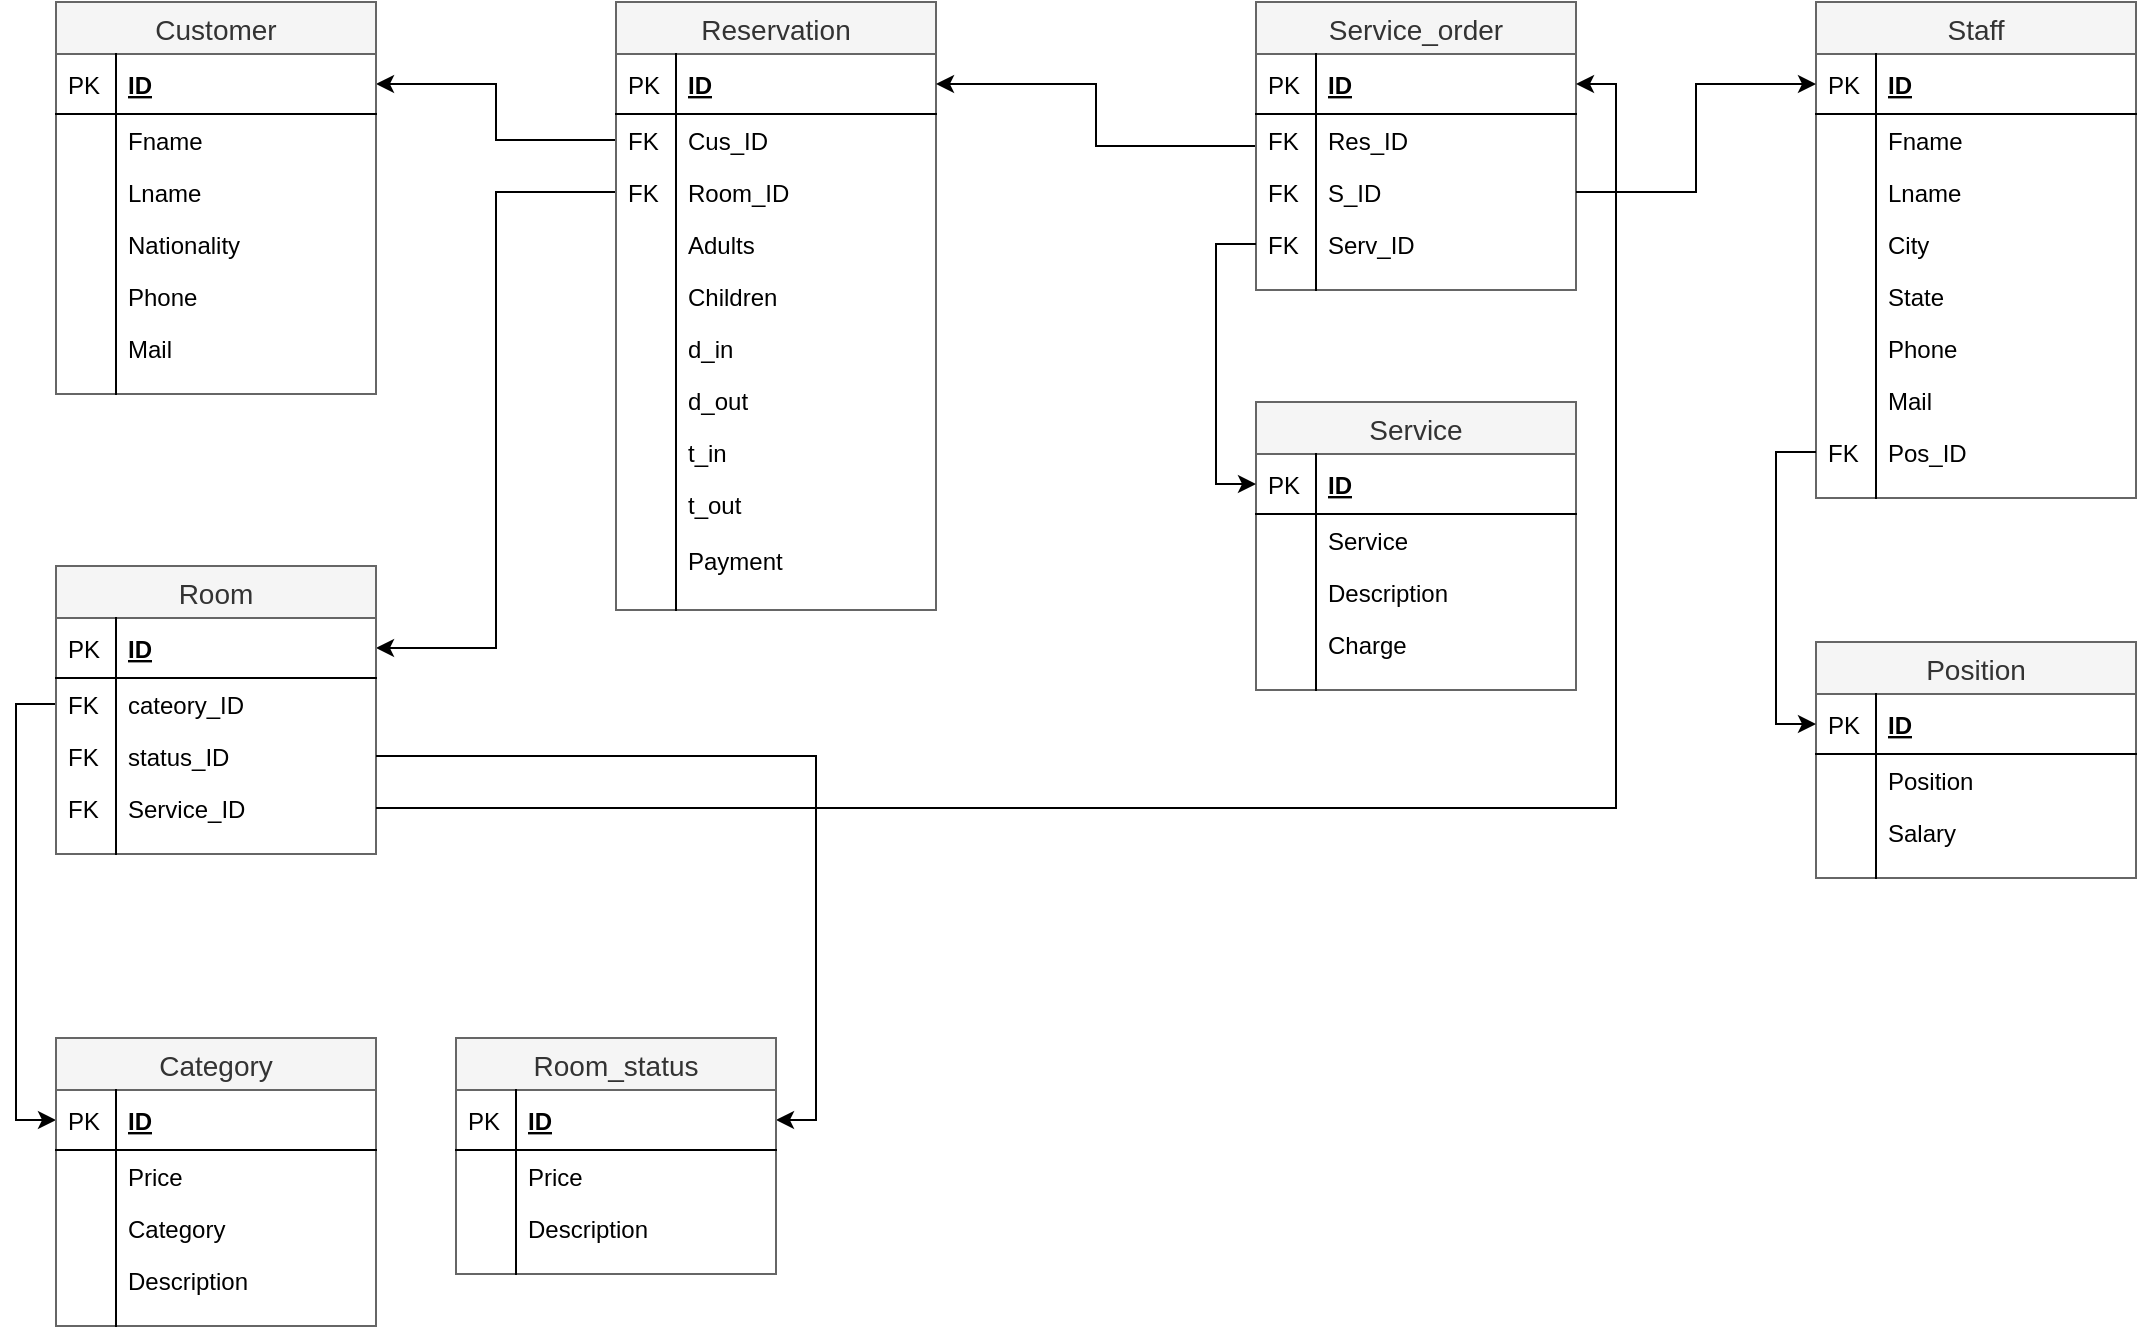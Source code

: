 <mxfile version="13.1.1" type="device"><diagram id="C5RBs43oDa-KdzZeNtuy" name="Page-1"><mxGraphModel dx="2249" dy="1880" grid="1" gridSize="10" guides="1" tooltips="1" connect="1" arrows="1" fold="1" page="1" pageScale="1" pageWidth="827" pageHeight="1169" math="0" shadow="0"><root><mxCell id="WIyWlLk6GJQsqaUBKTNV-0"/><mxCell id="WIyWlLk6GJQsqaUBKTNV-1" parent="WIyWlLk6GJQsqaUBKTNV-0"/><mxCell id="qfpnXEcdUoAk7aA_FA9--128" style="edgeStyle=orthogonalEdgeStyle;rounded=0;orthogonalLoop=1;jettySize=auto;html=1;entryX=1;entryY=0.5;entryDx=0;entryDy=0;" edge="1" parent="WIyWlLk6GJQsqaUBKTNV-1" source="qfpnXEcdUoAk7aA_FA9--126" target="qfpnXEcdUoAk7aA_FA9--5"><mxGeometry relative="1" as="geometry"/></mxCell><mxCell id="qfpnXEcdUoAk7aA_FA9--131" style="edgeStyle=orthogonalEdgeStyle;rounded=0;orthogonalLoop=1;jettySize=auto;html=1;exitX=0;exitY=0.5;exitDx=0;exitDy=0;" edge="1" parent="WIyWlLk6GJQsqaUBKTNV-1" source="qfpnXEcdUoAk7aA_FA9--129" target="qfpnXEcdUoAk7aA_FA9--41"><mxGeometry relative="1" as="geometry"/></mxCell><mxCell id="qfpnXEcdUoAk7aA_FA9--132" style="edgeStyle=orthogonalEdgeStyle;rounded=0;orthogonalLoop=1;jettySize=auto;html=1;exitX=0;exitY=0.5;exitDx=0;exitDy=0;entryX=0;entryY=0.5;entryDx=0;entryDy=0;" edge="1" parent="WIyWlLk6GJQsqaUBKTNV-1" source="qfpnXEcdUoAk7aA_FA9--43" target="qfpnXEcdUoAk7aA_FA9--63"><mxGeometry relative="1" as="geometry"/></mxCell><mxCell id="qfpnXEcdUoAk7aA_FA9--40" value="Room" style="swimlane;fontStyle=0;childLayout=stackLayout;horizontal=1;startSize=26;horizontalStack=0;resizeParent=1;resizeParentMax=0;resizeLast=0;collapsible=1;marginBottom=0;align=center;fontSize=14;fillColor=#f5f5f5;strokeColor=#666666;fontColor=#333333;" vertex="1" parent="WIyWlLk6GJQsqaUBKTNV-1"><mxGeometry x="-800" y="-678" width="160" height="144" as="geometry"/></mxCell><mxCell id="qfpnXEcdUoAk7aA_FA9--41" value="ID" style="shape=partialRectangle;top=0;left=0;right=0;bottom=1;align=left;verticalAlign=middle;fillColor=none;spacingLeft=34;spacingRight=4;overflow=hidden;rotatable=0;points=[[0,0.5],[1,0.5]];portConstraint=eastwest;dropTarget=0;fontStyle=5;fontSize=12;" vertex="1" parent="qfpnXEcdUoAk7aA_FA9--40"><mxGeometry y="26" width="160" height="30" as="geometry"/></mxCell><mxCell id="qfpnXEcdUoAk7aA_FA9--42" value="PK" style="shape=partialRectangle;top=0;left=0;bottom=0;fillColor=none;align=left;verticalAlign=middle;spacingLeft=4;spacingRight=4;overflow=hidden;rotatable=0;points=[];portConstraint=eastwest;part=1;fontSize=12;" vertex="1" connectable="0" parent="qfpnXEcdUoAk7aA_FA9--41"><mxGeometry width="30" height="30" as="geometry"/></mxCell><mxCell id="qfpnXEcdUoAk7aA_FA9--43" value="cateory_ID" style="shape=partialRectangle;top=0;left=0;right=0;bottom=0;align=left;verticalAlign=top;fillColor=none;spacingLeft=34;spacingRight=4;overflow=hidden;rotatable=0;points=[[0,0.5],[1,0.5]];portConstraint=eastwest;dropTarget=0;fontSize=12;" vertex="1" parent="qfpnXEcdUoAk7aA_FA9--40"><mxGeometry y="56" width="160" height="26" as="geometry"/></mxCell><mxCell id="qfpnXEcdUoAk7aA_FA9--44" value="FK" style="shape=partialRectangle;top=0;left=0;bottom=0;fillColor=none;align=left;verticalAlign=top;spacingLeft=4;spacingRight=4;overflow=hidden;rotatable=0;points=[];portConstraint=eastwest;part=1;fontSize=12;" vertex="1" connectable="0" parent="qfpnXEcdUoAk7aA_FA9--43"><mxGeometry width="30" height="26" as="geometry"/></mxCell><mxCell id="qfpnXEcdUoAk7aA_FA9--45" value="status_ID" style="shape=partialRectangle;top=0;left=0;right=0;bottom=0;align=left;verticalAlign=top;fillColor=none;spacingLeft=34;spacingRight=4;overflow=hidden;rotatable=0;points=[[0,0.5],[1,0.5]];portConstraint=eastwest;dropTarget=0;fontSize=12;" vertex="1" parent="qfpnXEcdUoAk7aA_FA9--40"><mxGeometry y="82" width="160" height="26" as="geometry"/></mxCell><mxCell id="qfpnXEcdUoAk7aA_FA9--46" value="FK" style="shape=partialRectangle;top=0;left=0;bottom=0;fillColor=none;align=left;verticalAlign=top;spacingLeft=4;spacingRight=4;overflow=hidden;rotatable=0;points=[];portConstraint=eastwest;part=1;fontSize=12;" vertex="1" connectable="0" parent="qfpnXEcdUoAk7aA_FA9--45"><mxGeometry width="30" height="26" as="geometry"/></mxCell><mxCell id="qfpnXEcdUoAk7aA_FA9--134" value="Service_ID" style="shape=partialRectangle;top=0;left=0;right=0;bottom=0;align=left;verticalAlign=top;fillColor=none;spacingLeft=34;spacingRight=4;overflow=hidden;rotatable=0;points=[[0,0.5],[1,0.5]];portConstraint=eastwest;dropTarget=0;fontSize=12;" vertex="1" parent="qfpnXEcdUoAk7aA_FA9--40"><mxGeometry y="108" width="160" height="26" as="geometry"/></mxCell><mxCell id="qfpnXEcdUoAk7aA_FA9--135" value="FK" style="shape=partialRectangle;top=0;left=0;bottom=0;fillColor=none;align=left;verticalAlign=top;spacingLeft=4;spacingRight=4;overflow=hidden;rotatable=0;points=[];portConstraint=eastwest;part=1;fontSize=12;" vertex="1" connectable="0" parent="qfpnXEcdUoAk7aA_FA9--134"><mxGeometry width="30" height="26" as="geometry"/></mxCell><mxCell id="qfpnXEcdUoAk7aA_FA9--49" value="" style="shape=partialRectangle;top=0;left=0;right=0;bottom=0;align=left;verticalAlign=top;fillColor=none;spacingLeft=34;spacingRight=4;overflow=hidden;rotatable=0;points=[[0,0.5],[1,0.5]];portConstraint=eastwest;dropTarget=0;fontSize=12;" vertex="1" parent="qfpnXEcdUoAk7aA_FA9--40"><mxGeometry y="134" width="160" height="10" as="geometry"/></mxCell><mxCell id="qfpnXEcdUoAk7aA_FA9--50" value="" style="shape=partialRectangle;top=0;left=0;bottom=0;fillColor=none;align=left;verticalAlign=top;spacingLeft=4;spacingRight=4;overflow=hidden;rotatable=0;points=[];portConstraint=eastwest;part=1;fontSize=12;" vertex="1" connectable="0" parent="qfpnXEcdUoAk7aA_FA9--49"><mxGeometry width="30" height="10" as="geometry"/></mxCell><mxCell id="qfpnXEcdUoAk7aA_FA9--133" style="edgeStyle=orthogonalEdgeStyle;rounded=0;orthogonalLoop=1;jettySize=auto;html=1;exitX=1;exitY=0.5;exitDx=0;exitDy=0;entryX=1;entryY=0.5;entryDx=0;entryDy=0;" edge="1" parent="WIyWlLk6GJQsqaUBKTNV-1" source="qfpnXEcdUoAk7aA_FA9--45" target="qfpnXEcdUoAk7aA_FA9--52"><mxGeometry relative="1" as="geometry"/></mxCell><mxCell id="qfpnXEcdUoAk7aA_FA9--19" value="Reservation" style="swimlane;fontStyle=0;childLayout=stackLayout;horizontal=1;startSize=26;horizontalStack=0;resizeParent=1;resizeParentMax=0;resizeLast=0;collapsible=1;marginBottom=0;align=center;fontSize=14;fillColor=#f5f5f5;strokeColor=#666666;fontColor=#333333;" vertex="1" parent="WIyWlLk6GJQsqaUBKTNV-1"><mxGeometry x="-520" y="-960" width="160" height="304" as="geometry"/></mxCell><mxCell id="qfpnXEcdUoAk7aA_FA9--20" value="ID" style="shape=partialRectangle;top=0;left=0;right=0;bottom=1;align=left;verticalAlign=middle;fillColor=none;spacingLeft=34;spacingRight=4;overflow=hidden;rotatable=0;points=[[0,0.5],[1,0.5]];portConstraint=eastwest;dropTarget=0;fontStyle=5;fontSize=12;" vertex="1" parent="qfpnXEcdUoAk7aA_FA9--19"><mxGeometry y="26" width="160" height="30" as="geometry"/></mxCell><mxCell id="qfpnXEcdUoAk7aA_FA9--21" value="PK" style="shape=partialRectangle;top=0;left=0;bottom=0;fillColor=none;align=left;verticalAlign=middle;spacingLeft=4;spacingRight=4;overflow=hidden;rotatable=0;points=[];portConstraint=eastwest;part=1;fontSize=12;" vertex="1" connectable="0" parent="qfpnXEcdUoAk7aA_FA9--20"><mxGeometry width="30" height="30" as="geometry"/></mxCell><mxCell id="qfpnXEcdUoAk7aA_FA9--126" value="Cus_ID" style="shape=partialRectangle;top=0;left=0;right=0;bottom=0;align=left;verticalAlign=top;fillColor=none;spacingLeft=34;spacingRight=4;overflow=hidden;rotatable=0;points=[[0,0.5],[1,0.5]];portConstraint=eastwest;dropTarget=0;fontSize=12;" vertex="1" parent="qfpnXEcdUoAk7aA_FA9--19"><mxGeometry y="56" width="160" height="26" as="geometry"/></mxCell><mxCell id="qfpnXEcdUoAk7aA_FA9--127" value="FK" style="shape=partialRectangle;top=0;left=0;bottom=0;fillColor=none;align=left;verticalAlign=top;spacingLeft=4;spacingRight=4;overflow=hidden;rotatable=0;points=[];portConstraint=eastwest;part=1;fontSize=12;" vertex="1" connectable="0" parent="qfpnXEcdUoAk7aA_FA9--126"><mxGeometry width="30" height="26" as="geometry"/></mxCell><mxCell id="qfpnXEcdUoAk7aA_FA9--129" value="Room_ID" style="shape=partialRectangle;top=0;left=0;right=0;bottom=0;align=left;verticalAlign=top;fillColor=none;spacingLeft=34;spacingRight=4;overflow=hidden;rotatable=0;points=[[0,0.5],[1,0.5]];portConstraint=eastwest;dropTarget=0;fontSize=12;" vertex="1" parent="qfpnXEcdUoAk7aA_FA9--19"><mxGeometry y="82" width="160" height="26" as="geometry"/></mxCell><mxCell id="qfpnXEcdUoAk7aA_FA9--130" value="FK" style="shape=partialRectangle;top=0;left=0;bottom=0;fillColor=none;align=left;verticalAlign=top;spacingLeft=4;spacingRight=4;overflow=hidden;rotatable=0;points=[];portConstraint=eastwest;part=1;fontSize=12;" vertex="1" connectable="0" parent="qfpnXEcdUoAk7aA_FA9--129"><mxGeometry width="30" height="26" as="geometry"/></mxCell><mxCell id="qfpnXEcdUoAk7aA_FA9--24" value="Adults" style="shape=partialRectangle;top=0;left=0;right=0;bottom=0;align=left;verticalAlign=top;fillColor=none;spacingLeft=34;spacingRight=4;overflow=hidden;rotatable=0;points=[[0,0.5],[1,0.5]];portConstraint=eastwest;dropTarget=0;fontSize=12;" vertex="1" parent="qfpnXEcdUoAk7aA_FA9--19"><mxGeometry y="108" width="160" height="26" as="geometry"/></mxCell><mxCell id="qfpnXEcdUoAk7aA_FA9--25" value="" style="shape=partialRectangle;top=0;left=0;bottom=0;fillColor=none;align=left;verticalAlign=top;spacingLeft=4;spacingRight=4;overflow=hidden;rotatable=0;points=[];portConstraint=eastwest;part=1;fontSize=12;" vertex="1" connectable="0" parent="qfpnXEcdUoAk7aA_FA9--24"><mxGeometry width="30" height="26" as="geometry"/></mxCell><mxCell id="qfpnXEcdUoAk7aA_FA9--26" value="Children" style="shape=partialRectangle;top=0;left=0;right=0;bottom=0;align=left;verticalAlign=top;fillColor=none;spacingLeft=34;spacingRight=4;overflow=hidden;rotatable=0;points=[[0,0.5],[1,0.5]];portConstraint=eastwest;dropTarget=0;fontSize=12;" vertex="1" parent="qfpnXEcdUoAk7aA_FA9--19"><mxGeometry y="134" width="160" height="26" as="geometry"/></mxCell><mxCell id="qfpnXEcdUoAk7aA_FA9--27" value="" style="shape=partialRectangle;top=0;left=0;bottom=0;fillColor=none;align=left;verticalAlign=top;spacingLeft=4;spacingRight=4;overflow=hidden;rotatable=0;points=[];portConstraint=eastwest;part=1;fontSize=12;" vertex="1" connectable="0" parent="qfpnXEcdUoAk7aA_FA9--26"><mxGeometry width="30" height="26" as="geometry"/></mxCell><mxCell id="qfpnXEcdUoAk7aA_FA9--30" value="d_in" style="shape=partialRectangle;top=0;left=0;right=0;bottom=0;align=left;verticalAlign=top;fillColor=none;spacingLeft=34;spacingRight=4;overflow=hidden;rotatable=0;points=[[0,0.5],[1,0.5]];portConstraint=eastwest;dropTarget=0;fontSize=12;" vertex="1" parent="qfpnXEcdUoAk7aA_FA9--19"><mxGeometry y="160" width="160" height="26" as="geometry"/></mxCell><mxCell id="qfpnXEcdUoAk7aA_FA9--31" value="" style="shape=partialRectangle;top=0;left=0;bottom=0;fillColor=none;align=left;verticalAlign=top;spacingLeft=4;spacingRight=4;overflow=hidden;rotatable=0;points=[];portConstraint=eastwest;part=1;fontSize=12;" vertex="1" connectable="0" parent="qfpnXEcdUoAk7aA_FA9--30"><mxGeometry width="30" height="26" as="geometry"/></mxCell><mxCell id="qfpnXEcdUoAk7aA_FA9--32" value="d_out" style="shape=partialRectangle;top=0;left=0;right=0;bottom=0;align=left;verticalAlign=top;fillColor=none;spacingLeft=34;spacingRight=4;overflow=hidden;rotatable=0;points=[[0,0.5],[1,0.5]];portConstraint=eastwest;dropTarget=0;fontSize=12;" vertex="1" parent="qfpnXEcdUoAk7aA_FA9--19"><mxGeometry y="186" width="160" height="26" as="geometry"/></mxCell><mxCell id="qfpnXEcdUoAk7aA_FA9--33" value="" style="shape=partialRectangle;top=0;left=0;bottom=0;fillColor=none;align=left;verticalAlign=top;spacingLeft=4;spacingRight=4;overflow=hidden;rotatable=0;points=[];portConstraint=eastwest;part=1;fontSize=12;" vertex="1" connectable="0" parent="qfpnXEcdUoAk7aA_FA9--32"><mxGeometry width="30" height="26" as="geometry"/></mxCell><mxCell id="qfpnXEcdUoAk7aA_FA9--34" value="t_in" style="shape=partialRectangle;top=0;left=0;right=0;bottom=0;align=left;verticalAlign=top;fillColor=none;spacingLeft=34;spacingRight=4;overflow=hidden;rotatable=0;points=[[0,0.5],[1,0.5]];portConstraint=eastwest;dropTarget=0;fontSize=12;" vertex="1" parent="qfpnXEcdUoAk7aA_FA9--19"><mxGeometry y="212" width="160" height="26" as="geometry"/></mxCell><mxCell id="qfpnXEcdUoAk7aA_FA9--35" value="" style="shape=partialRectangle;top=0;left=0;bottom=0;fillColor=none;align=left;verticalAlign=top;spacingLeft=4;spacingRight=4;overflow=hidden;rotatable=0;points=[];portConstraint=eastwest;part=1;fontSize=12;" vertex="1" connectable="0" parent="qfpnXEcdUoAk7aA_FA9--34"><mxGeometry width="30" height="26" as="geometry"/></mxCell><mxCell id="qfpnXEcdUoAk7aA_FA9--36" value="t_out" style="shape=partialRectangle;top=0;left=0;right=0;bottom=0;align=left;verticalAlign=top;fillColor=none;spacingLeft=34;spacingRight=4;overflow=hidden;rotatable=0;points=[[0,0.5],[1,0.5]];portConstraint=eastwest;dropTarget=0;fontSize=12;" vertex="1" parent="qfpnXEcdUoAk7aA_FA9--19"><mxGeometry y="238" width="160" height="28" as="geometry"/></mxCell><mxCell id="qfpnXEcdUoAk7aA_FA9--37" value="" style="shape=partialRectangle;top=0;left=0;bottom=0;fillColor=none;align=left;verticalAlign=top;spacingLeft=4;spacingRight=4;overflow=hidden;rotatable=0;points=[];portConstraint=eastwest;part=1;fontSize=12;" vertex="1" connectable="0" parent="qfpnXEcdUoAk7aA_FA9--36"><mxGeometry width="30" height="28" as="geometry"/></mxCell><mxCell id="qfpnXEcdUoAk7aA_FA9--38" value="Payment" style="shape=partialRectangle;top=0;left=0;right=0;bottom=0;align=left;verticalAlign=top;fillColor=none;spacingLeft=34;spacingRight=4;overflow=hidden;rotatable=0;points=[[0,0.5],[1,0.5]];portConstraint=eastwest;dropTarget=0;fontSize=12;" vertex="1" parent="qfpnXEcdUoAk7aA_FA9--19"><mxGeometry y="266" width="160" height="28" as="geometry"/></mxCell><mxCell id="qfpnXEcdUoAk7aA_FA9--39" value="" style="shape=partialRectangle;top=0;left=0;bottom=0;fillColor=none;align=left;verticalAlign=top;spacingLeft=4;spacingRight=4;overflow=hidden;rotatable=0;points=[];portConstraint=eastwest;part=1;fontSize=12;" vertex="1" connectable="0" parent="qfpnXEcdUoAk7aA_FA9--38"><mxGeometry width="30" height="28" as="geometry"/></mxCell><mxCell id="qfpnXEcdUoAk7aA_FA9--28" value="" style="shape=partialRectangle;top=0;left=0;right=0;bottom=0;align=left;verticalAlign=top;fillColor=none;spacingLeft=34;spacingRight=4;overflow=hidden;rotatable=0;points=[[0,0.5],[1,0.5]];portConstraint=eastwest;dropTarget=0;fontSize=12;" vertex="1" parent="qfpnXEcdUoAk7aA_FA9--19"><mxGeometry y="294" width="160" height="10" as="geometry"/></mxCell><mxCell id="qfpnXEcdUoAk7aA_FA9--29" value="" style="shape=partialRectangle;top=0;left=0;bottom=0;fillColor=none;align=left;verticalAlign=top;spacingLeft=4;spacingRight=4;overflow=hidden;rotatable=0;points=[];portConstraint=eastwest;part=1;fontSize=12;" vertex="1" connectable="0" parent="qfpnXEcdUoAk7aA_FA9--28"><mxGeometry width="30" height="10" as="geometry"/></mxCell><mxCell id="qfpnXEcdUoAk7aA_FA9--4" value="Customer" style="swimlane;fontStyle=0;childLayout=stackLayout;horizontal=1;startSize=26;horizontalStack=0;resizeParent=1;resizeParentMax=0;resizeLast=0;collapsible=1;marginBottom=0;align=center;fontSize=14;fillColor=#f5f5f5;strokeColor=#666666;fontColor=#333333;" vertex="1" parent="WIyWlLk6GJQsqaUBKTNV-1"><mxGeometry x="-800" y="-960" width="160" height="196" as="geometry"/></mxCell><mxCell id="qfpnXEcdUoAk7aA_FA9--5" value="ID" style="shape=partialRectangle;top=0;left=0;right=0;bottom=1;align=left;verticalAlign=middle;fillColor=none;spacingLeft=34;spacingRight=4;overflow=hidden;rotatable=0;points=[[0,0.5],[1,0.5]];portConstraint=eastwest;dropTarget=0;fontStyle=5;fontSize=12;" vertex="1" parent="qfpnXEcdUoAk7aA_FA9--4"><mxGeometry y="26" width="160" height="30" as="geometry"/></mxCell><mxCell id="qfpnXEcdUoAk7aA_FA9--6" value="PK" style="shape=partialRectangle;top=0;left=0;bottom=0;fillColor=none;align=left;verticalAlign=middle;spacingLeft=4;spacingRight=4;overflow=hidden;rotatable=0;points=[];portConstraint=eastwest;part=1;fontSize=12;" vertex="1" connectable="0" parent="qfpnXEcdUoAk7aA_FA9--5"><mxGeometry width="30" height="30" as="geometry"/></mxCell><mxCell id="qfpnXEcdUoAk7aA_FA9--7" value="Fname" style="shape=partialRectangle;top=0;left=0;right=0;bottom=0;align=left;verticalAlign=top;fillColor=none;spacingLeft=34;spacingRight=4;overflow=hidden;rotatable=0;points=[[0,0.5],[1,0.5]];portConstraint=eastwest;dropTarget=0;fontSize=12;" vertex="1" parent="qfpnXEcdUoAk7aA_FA9--4"><mxGeometry y="56" width="160" height="26" as="geometry"/></mxCell><mxCell id="qfpnXEcdUoAk7aA_FA9--8" value="" style="shape=partialRectangle;top=0;left=0;bottom=0;fillColor=none;align=left;verticalAlign=top;spacingLeft=4;spacingRight=4;overflow=hidden;rotatable=0;points=[];portConstraint=eastwest;part=1;fontSize=12;" vertex="1" connectable="0" parent="qfpnXEcdUoAk7aA_FA9--7"><mxGeometry width="30" height="26" as="geometry"/></mxCell><mxCell id="qfpnXEcdUoAk7aA_FA9--9" value="Lname" style="shape=partialRectangle;top=0;left=0;right=0;bottom=0;align=left;verticalAlign=top;fillColor=none;spacingLeft=34;spacingRight=4;overflow=hidden;rotatable=0;points=[[0,0.5],[1,0.5]];portConstraint=eastwest;dropTarget=0;fontSize=12;" vertex="1" parent="qfpnXEcdUoAk7aA_FA9--4"><mxGeometry y="82" width="160" height="26" as="geometry"/></mxCell><mxCell id="qfpnXEcdUoAk7aA_FA9--10" value="" style="shape=partialRectangle;top=0;left=0;bottom=0;fillColor=none;align=left;verticalAlign=top;spacingLeft=4;spacingRight=4;overflow=hidden;rotatable=0;points=[];portConstraint=eastwest;part=1;fontSize=12;" vertex="1" connectable="0" parent="qfpnXEcdUoAk7aA_FA9--9"><mxGeometry width="30" height="26" as="geometry"/></mxCell><mxCell id="qfpnXEcdUoAk7aA_FA9--11" value="Nationality" style="shape=partialRectangle;top=0;left=0;right=0;bottom=0;align=left;verticalAlign=top;fillColor=none;spacingLeft=34;spacingRight=4;overflow=hidden;rotatable=0;points=[[0,0.5],[1,0.5]];portConstraint=eastwest;dropTarget=0;fontSize=12;" vertex="1" parent="qfpnXEcdUoAk7aA_FA9--4"><mxGeometry y="108" width="160" height="26" as="geometry"/></mxCell><mxCell id="qfpnXEcdUoAk7aA_FA9--12" value="" style="shape=partialRectangle;top=0;left=0;bottom=0;fillColor=none;align=left;verticalAlign=top;spacingLeft=4;spacingRight=4;overflow=hidden;rotatable=0;points=[];portConstraint=eastwest;part=1;fontSize=12;" vertex="1" connectable="0" parent="qfpnXEcdUoAk7aA_FA9--11"><mxGeometry width="30" height="26" as="geometry"/></mxCell><mxCell id="qfpnXEcdUoAk7aA_FA9--15" value="Phone" style="shape=partialRectangle;top=0;left=0;right=0;bottom=0;align=left;verticalAlign=top;fillColor=none;spacingLeft=34;spacingRight=4;overflow=hidden;rotatable=0;points=[[0,0.5],[1,0.5]];portConstraint=eastwest;dropTarget=0;fontSize=12;" vertex="1" parent="qfpnXEcdUoAk7aA_FA9--4"><mxGeometry y="134" width="160" height="26" as="geometry"/></mxCell><mxCell id="qfpnXEcdUoAk7aA_FA9--16" value="" style="shape=partialRectangle;top=0;left=0;bottom=0;fillColor=none;align=left;verticalAlign=top;spacingLeft=4;spacingRight=4;overflow=hidden;rotatable=0;points=[];portConstraint=eastwest;part=1;fontSize=12;" vertex="1" connectable="0" parent="qfpnXEcdUoAk7aA_FA9--15"><mxGeometry width="30" height="26" as="geometry"/></mxCell><mxCell id="qfpnXEcdUoAk7aA_FA9--17" value="Mail" style="shape=partialRectangle;top=0;left=0;right=0;bottom=0;align=left;verticalAlign=top;fillColor=none;spacingLeft=34;spacingRight=4;overflow=hidden;rotatable=0;points=[[0,0.5],[1,0.5]];portConstraint=eastwest;dropTarget=0;fontSize=12;" vertex="1" parent="qfpnXEcdUoAk7aA_FA9--4"><mxGeometry y="160" width="160" height="26" as="geometry"/></mxCell><mxCell id="qfpnXEcdUoAk7aA_FA9--18" value="" style="shape=partialRectangle;top=0;left=0;bottom=0;fillColor=none;align=left;verticalAlign=top;spacingLeft=4;spacingRight=4;overflow=hidden;rotatable=0;points=[];portConstraint=eastwest;part=1;fontSize=12;" vertex="1" connectable="0" parent="qfpnXEcdUoAk7aA_FA9--17"><mxGeometry width="30" height="26" as="geometry"/></mxCell><mxCell id="qfpnXEcdUoAk7aA_FA9--13" value="" style="shape=partialRectangle;top=0;left=0;right=0;bottom=0;align=left;verticalAlign=top;fillColor=none;spacingLeft=34;spacingRight=4;overflow=hidden;rotatable=0;points=[[0,0.5],[1,0.5]];portConstraint=eastwest;dropTarget=0;fontSize=12;" vertex="1" parent="qfpnXEcdUoAk7aA_FA9--4"><mxGeometry y="186" width="160" height="10" as="geometry"/></mxCell><mxCell id="qfpnXEcdUoAk7aA_FA9--14" value="" style="shape=partialRectangle;top=0;left=0;bottom=0;fillColor=none;align=left;verticalAlign=top;spacingLeft=4;spacingRight=4;overflow=hidden;rotatable=0;points=[];portConstraint=eastwest;part=1;fontSize=12;" vertex="1" connectable="0" parent="qfpnXEcdUoAk7aA_FA9--13"><mxGeometry width="30" height="10" as="geometry"/></mxCell><mxCell id="qfpnXEcdUoAk7aA_FA9--51" value="Room_status" style="swimlane;fontStyle=0;childLayout=stackLayout;horizontal=1;startSize=26;horizontalStack=0;resizeParent=1;resizeParentMax=0;resizeLast=0;collapsible=1;marginBottom=0;align=center;fontSize=14;fillColor=#f5f5f5;strokeColor=#666666;fontColor=#333333;" vertex="1" parent="WIyWlLk6GJQsqaUBKTNV-1"><mxGeometry x="-600" y="-442" width="160" height="118" as="geometry"/></mxCell><mxCell id="qfpnXEcdUoAk7aA_FA9--52" value="ID" style="shape=partialRectangle;top=0;left=0;right=0;bottom=1;align=left;verticalAlign=middle;fillColor=none;spacingLeft=34;spacingRight=4;overflow=hidden;rotatable=0;points=[[0,0.5],[1,0.5]];portConstraint=eastwest;dropTarget=0;fontStyle=5;fontSize=12;" vertex="1" parent="qfpnXEcdUoAk7aA_FA9--51"><mxGeometry y="26" width="160" height="30" as="geometry"/></mxCell><mxCell id="qfpnXEcdUoAk7aA_FA9--53" value="PK" style="shape=partialRectangle;top=0;left=0;bottom=0;fillColor=none;align=left;verticalAlign=middle;spacingLeft=4;spacingRight=4;overflow=hidden;rotatable=0;points=[];portConstraint=eastwest;part=1;fontSize=12;" vertex="1" connectable="0" parent="qfpnXEcdUoAk7aA_FA9--52"><mxGeometry width="30" height="30" as="geometry"/></mxCell><mxCell id="qfpnXEcdUoAk7aA_FA9--54" value="Price" style="shape=partialRectangle;top=0;left=0;right=0;bottom=0;align=left;verticalAlign=top;fillColor=none;spacingLeft=34;spacingRight=4;overflow=hidden;rotatable=0;points=[[0,0.5],[1,0.5]];portConstraint=eastwest;dropTarget=0;fontSize=12;" vertex="1" parent="qfpnXEcdUoAk7aA_FA9--51"><mxGeometry y="56" width="160" height="26" as="geometry"/></mxCell><mxCell id="qfpnXEcdUoAk7aA_FA9--55" value="" style="shape=partialRectangle;top=0;left=0;bottom=0;fillColor=none;align=left;verticalAlign=top;spacingLeft=4;spacingRight=4;overflow=hidden;rotatable=0;points=[];portConstraint=eastwest;part=1;fontSize=12;" vertex="1" connectable="0" parent="qfpnXEcdUoAk7aA_FA9--54"><mxGeometry width="30" height="26" as="geometry"/></mxCell><mxCell id="qfpnXEcdUoAk7aA_FA9--56" value="Description" style="shape=partialRectangle;top=0;left=0;right=0;bottom=0;align=left;verticalAlign=top;fillColor=none;spacingLeft=34;spacingRight=4;overflow=hidden;rotatable=0;points=[[0,0.5],[1,0.5]];portConstraint=eastwest;dropTarget=0;fontSize=12;" vertex="1" parent="qfpnXEcdUoAk7aA_FA9--51"><mxGeometry y="82" width="160" height="26" as="geometry"/></mxCell><mxCell id="qfpnXEcdUoAk7aA_FA9--57" value="" style="shape=partialRectangle;top=0;left=0;bottom=0;fillColor=none;align=left;verticalAlign=top;spacingLeft=4;spacingRight=4;overflow=hidden;rotatable=0;points=[];portConstraint=eastwest;part=1;fontSize=12;" vertex="1" connectable="0" parent="qfpnXEcdUoAk7aA_FA9--56"><mxGeometry width="30" height="26" as="geometry"/></mxCell><mxCell id="qfpnXEcdUoAk7aA_FA9--60" value="" style="shape=partialRectangle;top=0;left=0;right=0;bottom=0;align=left;verticalAlign=top;fillColor=none;spacingLeft=34;spacingRight=4;overflow=hidden;rotatable=0;points=[[0,0.5],[1,0.5]];portConstraint=eastwest;dropTarget=0;fontSize=12;" vertex="1" parent="qfpnXEcdUoAk7aA_FA9--51"><mxGeometry y="108" width="160" height="10" as="geometry"/></mxCell><mxCell id="qfpnXEcdUoAk7aA_FA9--61" value="" style="shape=partialRectangle;top=0;left=0;bottom=0;fillColor=none;align=left;verticalAlign=top;spacingLeft=4;spacingRight=4;overflow=hidden;rotatable=0;points=[];portConstraint=eastwest;part=1;fontSize=12;" vertex="1" connectable="0" parent="qfpnXEcdUoAk7aA_FA9--60"><mxGeometry width="30" height="10" as="geometry"/></mxCell><mxCell id="qfpnXEcdUoAk7aA_FA9--62" value="Category" style="swimlane;fontStyle=0;childLayout=stackLayout;horizontal=1;startSize=26;horizontalStack=0;resizeParent=1;resizeParentMax=0;resizeLast=0;collapsible=1;marginBottom=0;align=center;fontSize=14;fillColor=#f5f5f5;strokeColor=#666666;fontColor=#333333;" vertex="1" parent="WIyWlLk6GJQsqaUBKTNV-1"><mxGeometry x="-800" y="-442" width="160" height="144" as="geometry"/></mxCell><mxCell id="qfpnXEcdUoAk7aA_FA9--63" value="ID" style="shape=partialRectangle;top=0;left=0;right=0;bottom=1;align=left;verticalAlign=middle;fillColor=none;spacingLeft=34;spacingRight=4;overflow=hidden;rotatable=0;points=[[0,0.5],[1,0.5]];portConstraint=eastwest;dropTarget=0;fontStyle=5;fontSize=12;" vertex="1" parent="qfpnXEcdUoAk7aA_FA9--62"><mxGeometry y="26" width="160" height="30" as="geometry"/></mxCell><mxCell id="qfpnXEcdUoAk7aA_FA9--64" value="PK" style="shape=partialRectangle;top=0;left=0;bottom=0;fillColor=none;align=left;verticalAlign=middle;spacingLeft=4;spacingRight=4;overflow=hidden;rotatable=0;points=[];portConstraint=eastwest;part=1;fontSize=12;" vertex="1" connectable="0" parent="qfpnXEcdUoAk7aA_FA9--63"><mxGeometry width="30" height="30" as="geometry"/></mxCell><mxCell id="qfpnXEcdUoAk7aA_FA9--65" value="Price" style="shape=partialRectangle;top=0;left=0;right=0;bottom=0;align=left;verticalAlign=top;fillColor=none;spacingLeft=34;spacingRight=4;overflow=hidden;rotatable=0;points=[[0,0.5],[1,0.5]];portConstraint=eastwest;dropTarget=0;fontSize=12;" vertex="1" parent="qfpnXEcdUoAk7aA_FA9--62"><mxGeometry y="56" width="160" height="26" as="geometry"/></mxCell><mxCell id="qfpnXEcdUoAk7aA_FA9--66" value="" style="shape=partialRectangle;top=0;left=0;bottom=0;fillColor=none;align=left;verticalAlign=top;spacingLeft=4;spacingRight=4;overflow=hidden;rotatable=0;points=[];portConstraint=eastwest;part=1;fontSize=12;" vertex="1" connectable="0" parent="qfpnXEcdUoAk7aA_FA9--65"><mxGeometry width="30" height="26" as="geometry"/></mxCell><mxCell id="qfpnXEcdUoAk7aA_FA9--71" value="Category" style="shape=partialRectangle;top=0;left=0;right=0;bottom=0;align=left;verticalAlign=top;fillColor=none;spacingLeft=34;spacingRight=4;overflow=hidden;rotatable=0;points=[[0,0.5],[1,0.5]];portConstraint=eastwest;dropTarget=0;fontSize=12;" vertex="1" parent="qfpnXEcdUoAk7aA_FA9--62"><mxGeometry y="82" width="160" height="26" as="geometry"/></mxCell><mxCell id="qfpnXEcdUoAk7aA_FA9--72" value="" style="shape=partialRectangle;top=0;left=0;bottom=0;fillColor=none;align=left;verticalAlign=top;spacingLeft=4;spacingRight=4;overflow=hidden;rotatable=0;points=[];portConstraint=eastwest;part=1;fontSize=12;" vertex="1" connectable="0" parent="qfpnXEcdUoAk7aA_FA9--71"><mxGeometry width="30" height="26" as="geometry"/></mxCell><mxCell id="qfpnXEcdUoAk7aA_FA9--67" value="Description" style="shape=partialRectangle;top=0;left=0;right=0;bottom=0;align=left;verticalAlign=top;fillColor=none;spacingLeft=34;spacingRight=4;overflow=hidden;rotatable=0;points=[[0,0.5],[1,0.5]];portConstraint=eastwest;dropTarget=0;fontSize=12;" vertex="1" parent="qfpnXEcdUoAk7aA_FA9--62"><mxGeometry y="108" width="160" height="26" as="geometry"/></mxCell><mxCell id="qfpnXEcdUoAk7aA_FA9--68" value="" style="shape=partialRectangle;top=0;left=0;bottom=0;fillColor=none;align=left;verticalAlign=top;spacingLeft=4;spacingRight=4;overflow=hidden;rotatable=0;points=[];portConstraint=eastwest;part=1;fontSize=12;" vertex="1" connectable="0" parent="qfpnXEcdUoAk7aA_FA9--67"><mxGeometry width="30" height="26" as="geometry"/></mxCell><mxCell id="qfpnXEcdUoAk7aA_FA9--69" value="" style="shape=partialRectangle;top=0;left=0;right=0;bottom=0;align=left;verticalAlign=top;fillColor=none;spacingLeft=34;spacingRight=4;overflow=hidden;rotatable=0;points=[[0,0.5],[1,0.5]];portConstraint=eastwest;dropTarget=0;fontSize=12;" vertex="1" parent="qfpnXEcdUoAk7aA_FA9--62"><mxGeometry y="134" width="160" height="10" as="geometry"/></mxCell><mxCell id="qfpnXEcdUoAk7aA_FA9--70" value="" style="shape=partialRectangle;top=0;left=0;bottom=0;fillColor=none;align=left;verticalAlign=top;spacingLeft=4;spacingRight=4;overflow=hidden;rotatable=0;points=[];portConstraint=eastwest;part=1;fontSize=12;" vertex="1" connectable="0" parent="qfpnXEcdUoAk7aA_FA9--69"><mxGeometry width="30" height="10" as="geometry"/></mxCell><mxCell id="qfpnXEcdUoAk7aA_FA9--138" style="edgeStyle=orthogonalEdgeStyle;rounded=0;orthogonalLoop=1;jettySize=auto;html=1;entryX=1;entryY=0.5;entryDx=0;entryDy=0;" edge="1" parent="WIyWlLk6GJQsqaUBKTNV-1" source="qfpnXEcdUoAk7aA_FA9--73" target="qfpnXEcdUoAk7aA_FA9--20"><mxGeometry relative="1" as="geometry"/></mxCell><mxCell id="qfpnXEcdUoAk7aA_FA9--73" value="Service_order" style="swimlane;fontStyle=0;childLayout=stackLayout;horizontal=1;startSize=26;horizontalStack=0;resizeParent=1;resizeParentMax=0;resizeLast=0;collapsible=1;marginBottom=0;align=center;fontSize=14;fillColor=#f5f5f5;strokeColor=#666666;fontColor=#333333;" vertex="1" parent="WIyWlLk6GJQsqaUBKTNV-1"><mxGeometry x="-200" y="-960" width="160" height="144" as="geometry"/></mxCell><mxCell id="qfpnXEcdUoAk7aA_FA9--74" value="ID" style="shape=partialRectangle;top=0;left=0;right=0;bottom=1;align=left;verticalAlign=middle;fillColor=none;spacingLeft=34;spacingRight=4;overflow=hidden;rotatable=0;points=[[0,0.5],[1,0.5]];portConstraint=eastwest;dropTarget=0;fontStyle=5;fontSize=12;" vertex="1" parent="qfpnXEcdUoAk7aA_FA9--73"><mxGeometry y="26" width="160" height="30" as="geometry"/></mxCell><mxCell id="qfpnXEcdUoAk7aA_FA9--75" value="PK" style="shape=partialRectangle;top=0;left=0;bottom=0;fillColor=none;align=left;verticalAlign=middle;spacingLeft=4;spacingRight=4;overflow=hidden;rotatable=0;points=[];portConstraint=eastwest;part=1;fontSize=12;" vertex="1" connectable="0" parent="qfpnXEcdUoAk7aA_FA9--74"><mxGeometry width="30" height="30" as="geometry"/></mxCell><mxCell id="qfpnXEcdUoAk7aA_FA9--76" value="Res_ID" style="shape=partialRectangle;top=0;left=0;right=0;bottom=0;align=left;verticalAlign=top;fillColor=none;spacingLeft=34;spacingRight=4;overflow=hidden;rotatable=0;points=[[0,0.5],[1,0.5]];portConstraint=eastwest;dropTarget=0;fontSize=12;" vertex="1" parent="qfpnXEcdUoAk7aA_FA9--73"><mxGeometry y="56" width="160" height="26" as="geometry"/></mxCell><mxCell id="qfpnXEcdUoAk7aA_FA9--77" value="FK" style="shape=partialRectangle;top=0;left=0;bottom=0;fillColor=none;align=left;verticalAlign=top;spacingLeft=4;spacingRight=4;overflow=hidden;rotatable=0;points=[];portConstraint=eastwest;part=1;fontSize=12;" vertex="1" connectable="0" parent="qfpnXEcdUoAk7aA_FA9--76"><mxGeometry width="30" height="26" as="geometry"/></mxCell><mxCell id="qfpnXEcdUoAk7aA_FA9--78" value="S_ID" style="shape=partialRectangle;top=0;left=0;right=0;bottom=0;align=left;verticalAlign=top;fillColor=none;spacingLeft=34;spacingRight=4;overflow=hidden;rotatable=0;points=[[0,0.5],[1,0.5]];portConstraint=eastwest;dropTarget=0;fontSize=12;" vertex="1" parent="qfpnXEcdUoAk7aA_FA9--73"><mxGeometry y="82" width="160" height="26" as="geometry"/></mxCell><mxCell id="qfpnXEcdUoAk7aA_FA9--79" value="FK" style="shape=partialRectangle;top=0;left=0;bottom=0;fillColor=none;align=left;verticalAlign=top;spacingLeft=4;spacingRight=4;overflow=hidden;rotatable=0;points=[];portConstraint=eastwest;part=1;fontSize=12;" vertex="1" connectable="0" parent="qfpnXEcdUoAk7aA_FA9--78"><mxGeometry width="30" height="26" as="geometry"/></mxCell><mxCell id="qfpnXEcdUoAk7aA_FA9--80" value="Serv_ID" style="shape=partialRectangle;top=0;left=0;right=0;bottom=0;align=left;verticalAlign=top;fillColor=none;spacingLeft=34;spacingRight=4;overflow=hidden;rotatable=0;points=[[0,0.5],[1,0.5]];portConstraint=eastwest;dropTarget=0;fontSize=12;" vertex="1" parent="qfpnXEcdUoAk7aA_FA9--73"><mxGeometry y="108" width="160" height="26" as="geometry"/></mxCell><mxCell id="qfpnXEcdUoAk7aA_FA9--81" value="FK" style="shape=partialRectangle;top=0;left=0;bottom=0;fillColor=none;align=left;verticalAlign=top;spacingLeft=4;spacingRight=4;overflow=hidden;rotatable=0;points=[];portConstraint=eastwest;part=1;fontSize=12;" vertex="1" connectable="0" parent="qfpnXEcdUoAk7aA_FA9--80"><mxGeometry width="30" height="26" as="geometry"/></mxCell><mxCell id="qfpnXEcdUoAk7aA_FA9--82" value="" style="shape=partialRectangle;top=0;left=0;right=0;bottom=0;align=left;verticalAlign=top;fillColor=none;spacingLeft=34;spacingRight=4;overflow=hidden;rotatable=0;points=[[0,0.5],[1,0.5]];portConstraint=eastwest;dropTarget=0;fontSize=12;" vertex="1" parent="qfpnXEcdUoAk7aA_FA9--73"><mxGeometry y="134" width="160" height="10" as="geometry"/></mxCell><mxCell id="qfpnXEcdUoAk7aA_FA9--83" value="" style="shape=partialRectangle;top=0;left=0;bottom=0;fillColor=none;align=left;verticalAlign=top;spacingLeft=4;spacingRight=4;overflow=hidden;rotatable=0;points=[];portConstraint=eastwest;part=1;fontSize=12;" vertex="1" connectable="0" parent="qfpnXEcdUoAk7aA_FA9--82"><mxGeometry width="30" height="10" as="geometry"/></mxCell><mxCell id="qfpnXEcdUoAk7aA_FA9--137" style="edgeStyle=orthogonalEdgeStyle;rounded=0;orthogonalLoop=1;jettySize=auto;html=1;exitX=1;exitY=0.5;exitDx=0;exitDy=0;entryX=1;entryY=0.5;entryDx=0;entryDy=0;" edge="1" parent="WIyWlLk6GJQsqaUBKTNV-1" source="qfpnXEcdUoAk7aA_FA9--134" target="qfpnXEcdUoAk7aA_FA9--74"><mxGeometry relative="1" as="geometry"><mxPoint y="-830" as="targetPoint"/></mxGeometry></mxCell><mxCell id="qfpnXEcdUoAk7aA_FA9--84" value="Service" style="swimlane;fontStyle=0;childLayout=stackLayout;horizontal=1;startSize=26;horizontalStack=0;resizeParent=1;resizeParentMax=0;resizeLast=0;collapsible=1;marginBottom=0;align=center;fontSize=14;fillColor=#f5f5f5;strokeColor=#666666;fontColor=#333333;" vertex="1" parent="WIyWlLk6GJQsqaUBKTNV-1"><mxGeometry x="-200" y="-760" width="160" height="144" as="geometry"/></mxCell><mxCell id="qfpnXEcdUoAk7aA_FA9--85" value="ID" style="shape=partialRectangle;top=0;left=0;right=0;bottom=1;align=left;verticalAlign=middle;fillColor=none;spacingLeft=34;spacingRight=4;overflow=hidden;rotatable=0;points=[[0,0.5],[1,0.5]];portConstraint=eastwest;dropTarget=0;fontStyle=5;fontSize=12;" vertex="1" parent="qfpnXEcdUoAk7aA_FA9--84"><mxGeometry y="26" width="160" height="30" as="geometry"/></mxCell><mxCell id="qfpnXEcdUoAk7aA_FA9--86" value="PK" style="shape=partialRectangle;top=0;left=0;bottom=0;fillColor=none;align=left;verticalAlign=middle;spacingLeft=4;spacingRight=4;overflow=hidden;rotatable=0;points=[];portConstraint=eastwest;part=1;fontSize=12;" vertex="1" connectable="0" parent="qfpnXEcdUoAk7aA_FA9--85"><mxGeometry width="30" height="30" as="geometry"/></mxCell><mxCell id="qfpnXEcdUoAk7aA_FA9--87" value="Service" style="shape=partialRectangle;top=0;left=0;right=0;bottom=0;align=left;verticalAlign=top;fillColor=none;spacingLeft=34;spacingRight=4;overflow=hidden;rotatable=0;points=[[0,0.5],[1,0.5]];portConstraint=eastwest;dropTarget=0;fontSize=12;" vertex="1" parent="qfpnXEcdUoAk7aA_FA9--84"><mxGeometry y="56" width="160" height="26" as="geometry"/></mxCell><mxCell id="qfpnXEcdUoAk7aA_FA9--88" value="" style="shape=partialRectangle;top=0;left=0;bottom=0;fillColor=none;align=left;verticalAlign=top;spacingLeft=4;spacingRight=4;overflow=hidden;rotatable=0;points=[];portConstraint=eastwest;part=1;fontSize=12;" vertex="1" connectable="0" parent="qfpnXEcdUoAk7aA_FA9--87"><mxGeometry width="30" height="26" as="geometry"/></mxCell><mxCell id="qfpnXEcdUoAk7aA_FA9--89" value="Description" style="shape=partialRectangle;top=0;left=0;right=0;bottom=0;align=left;verticalAlign=top;fillColor=none;spacingLeft=34;spacingRight=4;overflow=hidden;rotatable=0;points=[[0,0.5],[1,0.5]];portConstraint=eastwest;dropTarget=0;fontSize=12;" vertex="1" parent="qfpnXEcdUoAk7aA_FA9--84"><mxGeometry y="82" width="160" height="26" as="geometry"/></mxCell><mxCell id="qfpnXEcdUoAk7aA_FA9--90" value="" style="shape=partialRectangle;top=0;left=0;bottom=0;fillColor=none;align=left;verticalAlign=top;spacingLeft=4;spacingRight=4;overflow=hidden;rotatable=0;points=[];portConstraint=eastwest;part=1;fontSize=12;" vertex="1" connectable="0" parent="qfpnXEcdUoAk7aA_FA9--89"><mxGeometry width="30" height="26" as="geometry"/></mxCell><mxCell id="qfpnXEcdUoAk7aA_FA9--91" value="Charge" style="shape=partialRectangle;top=0;left=0;right=0;bottom=0;align=left;verticalAlign=top;fillColor=none;spacingLeft=34;spacingRight=4;overflow=hidden;rotatable=0;points=[[0,0.5],[1,0.5]];portConstraint=eastwest;dropTarget=0;fontSize=12;" vertex="1" parent="qfpnXEcdUoAk7aA_FA9--84"><mxGeometry y="108" width="160" height="26" as="geometry"/></mxCell><mxCell id="qfpnXEcdUoAk7aA_FA9--92" value="" style="shape=partialRectangle;top=0;left=0;bottom=0;fillColor=none;align=left;verticalAlign=top;spacingLeft=4;spacingRight=4;overflow=hidden;rotatable=0;points=[];portConstraint=eastwest;part=1;fontSize=12;" vertex="1" connectable="0" parent="qfpnXEcdUoAk7aA_FA9--91"><mxGeometry width="30" height="26" as="geometry"/></mxCell><mxCell id="qfpnXEcdUoAk7aA_FA9--93" value="" style="shape=partialRectangle;top=0;left=0;right=0;bottom=0;align=left;verticalAlign=top;fillColor=none;spacingLeft=34;spacingRight=4;overflow=hidden;rotatable=0;points=[[0,0.5],[1,0.5]];portConstraint=eastwest;dropTarget=0;fontSize=12;" vertex="1" parent="qfpnXEcdUoAk7aA_FA9--84"><mxGeometry y="134" width="160" height="10" as="geometry"/></mxCell><mxCell id="qfpnXEcdUoAk7aA_FA9--94" value="" style="shape=partialRectangle;top=0;left=0;bottom=0;fillColor=none;align=left;verticalAlign=top;spacingLeft=4;spacingRight=4;overflow=hidden;rotatable=0;points=[];portConstraint=eastwest;part=1;fontSize=12;" vertex="1" connectable="0" parent="qfpnXEcdUoAk7aA_FA9--93"><mxGeometry width="30" height="10" as="geometry"/></mxCell><mxCell id="qfpnXEcdUoAk7aA_FA9--139" style="edgeStyle=orthogonalEdgeStyle;rounded=0;orthogonalLoop=1;jettySize=auto;html=1;exitX=0;exitY=0.5;exitDx=0;exitDy=0;entryX=0;entryY=0.5;entryDx=0;entryDy=0;" edge="1" parent="WIyWlLk6GJQsqaUBKTNV-1" source="qfpnXEcdUoAk7aA_FA9--80" target="qfpnXEcdUoAk7aA_FA9--85"><mxGeometry relative="1" as="geometry"/></mxCell><mxCell id="qfpnXEcdUoAk7aA_FA9--95" value="Staff" style="swimlane;fontStyle=0;childLayout=stackLayout;horizontal=1;startSize=26;horizontalStack=0;resizeParent=1;resizeParentMax=0;resizeLast=0;collapsible=1;marginBottom=0;align=center;fontSize=14;fillColor=#f5f5f5;strokeColor=#666666;fontColor=#333333;" vertex="1" parent="WIyWlLk6GJQsqaUBKTNV-1"><mxGeometry x="80" y="-960" width="160" height="248" as="geometry"/></mxCell><mxCell id="qfpnXEcdUoAk7aA_FA9--96" value="ID" style="shape=partialRectangle;top=0;left=0;right=0;bottom=1;align=left;verticalAlign=middle;fillColor=none;spacingLeft=34;spacingRight=4;overflow=hidden;rotatable=0;points=[[0,0.5],[1,0.5]];portConstraint=eastwest;dropTarget=0;fontStyle=5;fontSize=12;" vertex="1" parent="qfpnXEcdUoAk7aA_FA9--95"><mxGeometry y="26" width="160" height="30" as="geometry"/></mxCell><mxCell id="qfpnXEcdUoAk7aA_FA9--97" value="PK" style="shape=partialRectangle;top=0;left=0;bottom=0;fillColor=none;align=left;verticalAlign=middle;spacingLeft=4;spacingRight=4;overflow=hidden;rotatable=0;points=[];portConstraint=eastwest;part=1;fontSize=12;" vertex="1" connectable="0" parent="qfpnXEcdUoAk7aA_FA9--96"><mxGeometry width="30" height="30" as="geometry"/></mxCell><mxCell id="qfpnXEcdUoAk7aA_FA9--98" value="Fname" style="shape=partialRectangle;top=0;left=0;right=0;bottom=0;align=left;verticalAlign=top;fillColor=none;spacingLeft=34;spacingRight=4;overflow=hidden;rotatable=0;points=[[0,0.5],[1,0.5]];portConstraint=eastwest;dropTarget=0;fontSize=12;" vertex="1" parent="qfpnXEcdUoAk7aA_FA9--95"><mxGeometry y="56" width="160" height="26" as="geometry"/></mxCell><mxCell id="qfpnXEcdUoAk7aA_FA9--99" value="" style="shape=partialRectangle;top=0;left=0;bottom=0;fillColor=none;align=left;verticalAlign=top;spacingLeft=4;spacingRight=4;overflow=hidden;rotatable=0;points=[];portConstraint=eastwest;part=1;fontSize=12;" vertex="1" connectable="0" parent="qfpnXEcdUoAk7aA_FA9--98"><mxGeometry width="30" height="26" as="geometry"/></mxCell><mxCell id="qfpnXEcdUoAk7aA_FA9--100" value="Lname" style="shape=partialRectangle;top=0;left=0;right=0;bottom=0;align=left;verticalAlign=top;fillColor=none;spacingLeft=34;spacingRight=4;overflow=hidden;rotatable=0;points=[[0,0.5],[1,0.5]];portConstraint=eastwest;dropTarget=0;fontSize=12;" vertex="1" parent="qfpnXEcdUoAk7aA_FA9--95"><mxGeometry y="82" width="160" height="26" as="geometry"/></mxCell><mxCell id="qfpnXEcdUoAk7aA_FA9--101" value="" style="shape=partialRectangle;top=0;left=0;bottom=0;fillColor=none;align=left;verticalAlign=top;spacingLeft=4;spacingRight=4;overflow=hidden;rotatable=0;points=[];portConstraint=eastwest;part=1;fontSize=12;" vertex="1" connectable="0" parent="qfpnXEcdUoAk7aA_FA9--100"><mxGeometry width="30" height="26" as="geometry"/></mxCell><mxCell id="qfpnXEcdUoAk7aA_FA9--102" value="City" style="shape=partialRectangle;top=0;left=0;right=0;bottom=0;align=left;verticalAlign=top;fillColor=none;spacingLeft=34;spacingRight=4;overflow=hidden;rotatable=0;points=[[0,0.5],[1,0.5]];portConstraint=eastwest;dropTarget=0;fontSize=12;" vertex="1" parent="qfpnXEcdUoAk7aA_FA9--95"><mxGeometry y="108" width="160" height="26" as="geometry"/></mxCell><mxCell id="qfpnXEcdUoAk7aA_FA9--103" value="" style="shape=partialRectangle;top=0;left=0;bottom=0;fillColor=none;align=left;verticalAlign=top;spacingLeft=4;spacingRight=4;overflow=hidden;rotatable=0;points=[];portConstraint=eastwest;part=1;fontSize=12;" vertex="1" connectable="0" parent="qfpnXEcdUoAk7aA_FA9--102"><mxGeometry width="30" height="26" as="geometry"/></mxCell><mxCell id="qfpnXEcdUoAk7aA_FA9--106" value="State" style="shape=partialRectangle;top=0;left=0;right=0;bottom=0;align=left;verticalAlign=top;fillColor=none;spacingLeft=34;spacingRight=4;overflow=hidden;rotatable=0;points=[[0,0.5],[1,0.5]];portConstraint=eastwest;dropTarget=0;fontSize=12;" vertex="1" parent="qfpnXEcdUoAk7aA_FA9--95"><mxGeometry y="134" width="160" height="26" as="geometry"/></mxCell><mxCell id="qfpnXEcdUoAk7aA_FA9--107" value="" style="shape=partialRectangle;top=0;left=0;bottom=0;fillColor=none;align=left;verticalAlign=top;spacingLeft=4;spacingRight=4;overflow=hidden;rotatable=0;points=[];portConstraint=eastwest;part=1;fontSize=12;" vertex="1" connectable="0" parent="qfpnXEcdUoAk7aA_FA9--106"><mxGeometry width="30" height="26" as="geometry"/></mxCell><mxCell id="qfpnXEcdUoAk7aA_FA9--108" value="Phone" style="shape=partialRectangle;top=0;left=0;right=0;bottom=0;align=left;verticalAlign=top;fillColor=none;spacingLeft=34;spacingRight=4;overflow=hidden;rotatable=0;points=[[0,0.5],[1,0.5]];portConstraint=eastwest;dropTarget=0;fontSize=12;" vertex="1" parent="qfpnXEcdUoAk7aA_FA9--95"><mxGeometry y="160" width="160" height="26" as="geometry"/></mxCell><mxCell id="qfpnXEcdUoAk7aA_FA9--109" value="" style="shape=partialRectangle;top=0;left=0;bottom=0;fillColor=none;align=left;verticalAlign=top;spacingLeft=4;spacingRight=4;overflow=hidden;rotatable=0;points=[];portConstraint=eastwest;part=1;fontSize=12;" vertex="1" connectable="0" parent="qfpnXEcdUoAk7aA_FA9--108"><mxGeometry width="30" height="26" as="geometry"/></mxCell><mxCell id="qfpnXEcdUoAk7aA_FA9--110" value="Mail" style="shape=partialRectangle;top=0;left=0;right=0;bottom=0;align=left;verticalAlign=top;fillColor=none;spacingLeft=34;spacingRight=4;overflow=hidden;rotatable=0;points=[[0,0.5],[1,0.5]];portConstraint=eastwest;dropTarget=0;fontSize=12;" vertex="1" parent="qfpnXEcdUoAk7aA_FA9--95"><mxGeometry y="186" width="160" height="26" as="geometry"/></mxCell><mxCell id="qfpnXEcdUoAk7aA_FA9--111" value="" style="shape=partialRectangle;top=0;left=0;bottom=0;fillColor=none;align=left;verticalAlign=top;spacingLeft=4;spacingRight=4;overflow=hidden;rotatable=0;points=[];portConstraint=eastwest;part=1;fontSize=12;" vertex="1" connectable="0" parent="qfpnXEcdUoAk7aA_FA9--110"><mxGeometry width="30" height="26" as="geometry"/></mxCell><mxCell id="qfpnXEcdUoAk7aA_FA9--141" value="Pos_ID" style="shape=partialRectangle;top=0;left=0;right=0;bottom=0;align=left;verticalAlign=top;fillColor=none;spacingLeft=34;spacingRight=4;overflow=hidden;rotatable=0;points=[[0,0.5],[1,0.5]];portConstraint=eastwest;dropTarget=0;fontSize=12;" vertex="1" parent="qfpnXEcdUoAk7aA_FA9--95"><mxGeometry y="212" width="160" height="26" as="geometry"/></mxCell><mxCell id="qfpnXEcdUoAk7aA_FA9--142" value="FK" style="shape=partialRectangle;top=0;left=0;bottom=0;fillColor=none;align=left;verticalAlign=top;spacingLeft=4;spacingRight=4;overflow=hidden;rotatable=0;points=[];portConstraint=eastwest;part=1;fontSize=12;" vertex="1" connectable="0" parent="qfpnXEcdUoAk7aA_FA9--141"><mxGeometry width="30" height="26" as="geometry"/></mxCell><mxCell id="qfpnXEcdUoAk7aA_FA9--104" value="" style="shape=partialRectangle;top=0;left=0;right=0;bottom=0;align=left;verticalAlign=top;fillColor=none;spacingLeft=34;spacingRight=4;overflow=hidden;rotatable=0;points=[[0,0.5],[1,0.5]];portConstraint=eastwest;dropTarget=0;fontSize=12;" vertex="1" parent="qfpnXEcdUoAk7aA_FA9--95"><mxGeometry y="238" width="160" height="10" as="geometry"/></mxCell><mxCell id="qfpnXEcdUoAk7aA_FA9--105" value="" style="shape=partialRectangle;top=0;left=0;bottom=0;fillColor=none;align=left;verticalAlign=top;spacingLeft=4;spacingRight=4;overflow=hidden;rotatable=0;points=[];portConstraint=eastwest;part=1;fontSize=12;" vertex="1" connectable="0" parent="qfpnXEcdUoAk7aA_FA9--104"><mxGeometry width="30" height="10" as="geometry"/></mxCell><mxCell id="qfpnXEcdUoAk7aA_FA9--140" style="edgeStyle=orthogonalEdgeStyle;rounded=0;orthogonalLoop=1;jettySize=auto;html=1;exitX=1;exitY=0.5;exitDx=0;exitDy=0;entryX=0;entryY=0.5;entryDx=0;entryDy=0;" edge="1" parent="WIyWlLk6GJQsqaUBKTNV-1" source="qfpnXEcdUoAk7aA_FA9--78" target="qfpnXEcdUoAk7aA_FA9--96"><mxGeometry relative="1" as="geometry"/></mxCell><mxCell id="qfpnXEcdUoAk7aA_FA9--112" value="Position" style="swimlane;fontStyle=0;childLayout=stackLayout;horizontal=1;startSize=26;horizontalStack=0;resizeParent=1;resizeParentMax=0;resizeLast=0;collapsible=1;marginBottom=0;align=center;fontSize=14;fillColor=#f5f5f5;strokeColor=#666666;fontColor=#333333;" vertex="1" parent="WIyWlLk6GJQsqaUBKTNV-1"><mxGeometry x="80" y="-640" width="160" height="118" as="geometry"/></mxCell><mxCell id="qfpnXEcdUoAk7aA_FA9--113" value="ID" style="shape=partialRectangle;top=0;left=0;right=0;bottom=1;align=left;verticalAlign=middle;fillColor=none;spacingLeft=34;spacingRight=4;overflow=hidden;rotatable=0;points=[[0,0.5],[1,0.5]];portConstraint=eastwest;dropTarget=0;fontStyle=5;fontSize=12;" vertex="1" parent="qfpnXEcdUoAk7aA_FA9--112"><mxGeometry y="26" width="160" height="30" as="geometry"/></mxCell><mxCell id="qfpnXEcdUoAk7aA_FA9--114" value="PK" style="shape=partialRectangle;top=0;left=0;bottom=0;fillColor=none;align=left;verticalAlign=middle;spacingLeft=4;spacingRight=4;overflow=hidden;rotatable=0;points=[];portConstraint=eastwest;part=1;fontSize=12;" vertex="1" connectable="0" parent="qfpnXEcdUoAk7aA_FA9--113"><mxGeometry width="30" height="30" as="geometry"/></mxCell><mxCell id="qfpnXEcdUoAk7aA_FA9--115" value="Position" style="shape=partialRectangle;top=0;left=0;right=0;bottom=0;align=left;verticalAlign=top;fillColor=none;spacingLeft=34;spacingRight=4;overflow=hidden;rotatable=0;points=[[0,0.5],[1,0.5]];portConstraint=eastwest;dropTarget=0;fontSize=12;" vertex="1" parent="qfpnXEcdUoAk7aA_FA9--112"><mxGeometry y="56" width="160" height="26" as="geometry"/></mxCell><mxCell id="qfpnXEcdUoAk7aA_FA9--116" value="" style="shape=partialRectangle;top=0;left=0;bottom=0;fillColor=none;align=left;verticalAlign=top;spacingLeft=4;spacingRight=4;overflow=hidden;rotatable=0;points=[];portConstraint=eastwest;part=1;fontSize=12;" vertex="1" connectable="0" parent="qfpnXEcdUoAk7aA_FA9--115"><mxGeometry width="30" height="26" as="geometry"/></mxCell><mxCell id="qfpnXEcdUoAk7aA_FA9--117" value="Salary" style="shape=partialRectangle;top=0;left=0;right=0;bottom=0;align=left;verticalAlign=top;fillColor=none;spacingLeft=34;spacingRight=4;overflow=hidden;rotatable=0;points=[[0,0.5],[1,0.5]];portConstraint=eastwest;dropTarget=0;fontSize=12;" vertex="1" parent="qfpnXEcdUoAk7aA_FA9--112"><mxGeometry y="82" width="160" height="26" as="geometry"/></mxCell><mxCell id="qfpnXEcdUoAk7aA_FA9--118" value="" style="shape=partialRectangle;top=0;left=0;bottom=0;fillColor=none;align=left;verticalAlign=top;spacingLeft=4;spacingRight=4;overflow=hidden;rotatable=0;points=[];portConstraint=eastwest;part=1;fontSize=12;" vertex="1" connectable="0" parent="qfpnXEcdUoAk7aA_FA9--117"><mxGeometry width="30" height="26" as="geometry"/></mxCell><mxCell id="qfpnXEcdUoAk7aA_FA9--121" value="" style="shape=partialRectangle;top=0;left=0;right=0;bottom=0;align=left;verticalAlign=top;fillColor=none;spacingLeft=34;spacingRight=4;overflow=hidden;rotatable=0;points=[[0,0.5],[1,0.5]];portConstraint=eastwest;dropTarget=0;fontSize=12;" vertex="1" parent="qfpnXEcdUoAk7aA_FA9--112"><mxGeometry y="108" width="160" height="10" as="geometry"/></mxCell><mxCell id="qfpnXEcdUoAk7aA_FA9--122" value="" style="shape=partialRectangle;top=0;left=0;bottom=0;fillColor=none;align=left;verticalAlign=top;spacingLeft=4;spacingRight=4;overflow=hidden;rotatable=0;points=[];portConstraint=eastwest;part=1;fontSize=12;" vertex="1" connectable="0" parent="qfpnXEcdUoAk7aA_FA9--121"><mxGeometry width="30" height="10" as="geometry"/></mxCell><mxCell id="qfpnXEcdUoAk7aA_FA9--143" style="edgeStyle=orthogonalEdgeStyle;rounded=0;orthogonalLoop=1;jettySize=auto;html=1;exitX=0;exitY=0.5;exitDx=0;exitDy=0;entryX=0;entryY=0.5;entryDx=0;entryDy=0;" edge="1" parent="WIyWlLk6GJQsqaUBKTNV-1" source="qfpnXEcdUoAk7aA_FA9--141" target="qfpnXEcdUoAk7aA_FA9--113"><mxGeometry relative="1" as="geometry"/></mxCell></root></mxGraphModel></diagram></mxfile>